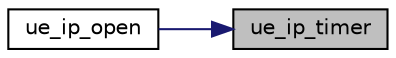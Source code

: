 digraph "ue_ip_timer"
{
 // LATEX_PDF_SIZE
  edge [fontname="Helvetica",fontsize="10",labelfontname="Helvetica",labelfontsize="10"];
  node [fontname="Helvetica",fontsize="10",shape=record];
  rankdir="RL";
  Node1 [label="ue_ip_timer",height=0.2,width=0.4,color="black", fillcolor="grey75", style="filled", fontcolor="black",tooltip=" "];
  Node1 -> Node2 [dir="back",color="midnightblue",fontsize="10",style="solid",fontname="Helvetica"];
  Node2 [label="ue_ip_open",height=0.2,width=0.4,color="black", fillcolor="white", style="filled",URL="$UE__IP_2device_8c.html#a193e70cc6157a2672e33ce9deab89497",tooltip=" "];
}
